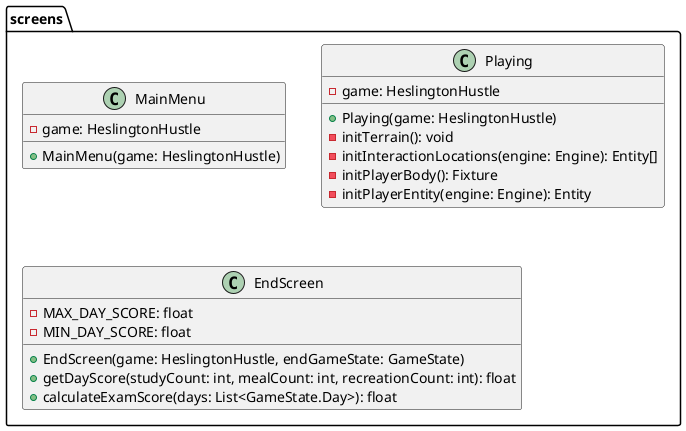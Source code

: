 @startuml

package screens {
    class MainMenu {
        - game: HeslingtonHustle

        + MainMenu(game: HeslingtonHustle)

    }

    class Playing {
        - game: HeslingtonHustle

        + Playing(game: HeslingtonHustle)


        - initTerrain(): void
        - initInteractionLocations(engine: Engine): Entity[]
        - initPlayerBody(): Fixture
        - initPlayerEntity(engine: Engine): Entity
    }

    class EndScreen {
        - MAX_DAY_SCORE: float
        - MIN_DAY_SCORE: float


        + EndScreen(game: HeslingtonHustle, endGameState: GameState)
        + getDayScore(studyCount: int, mealCount: int, recreationCount: int): float
        + calculateExamScore(days: List<GameState.Day>): float

    }
}
@enduml